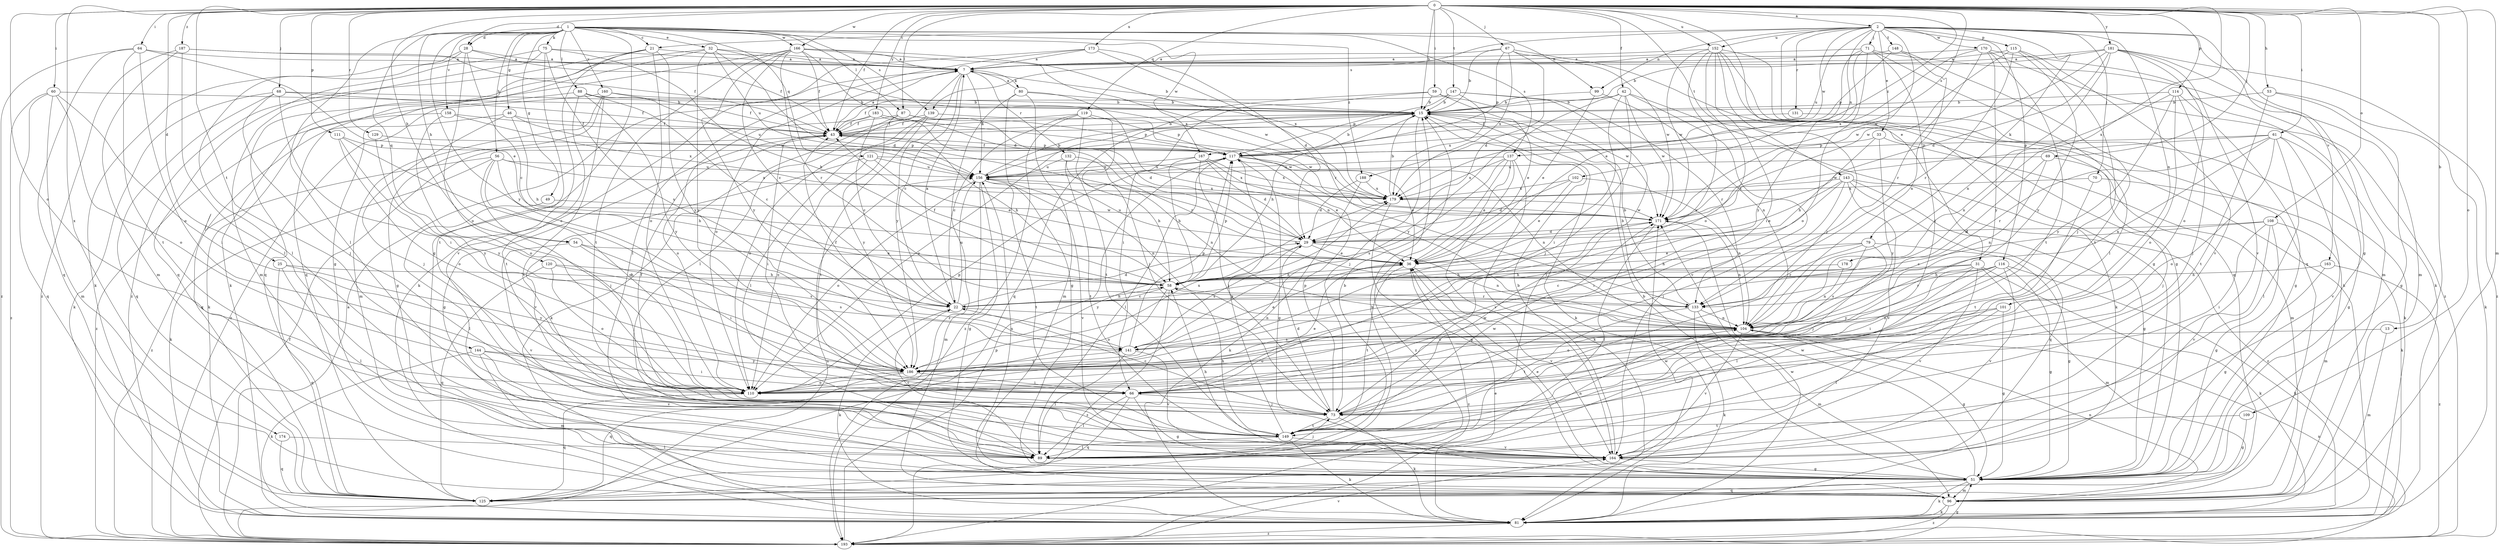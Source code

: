 strict digraph  {
0;
1;
2;
7;
13;
15;
21;
22;
25;
28;
29;
31;
32;
33;
36;
42;
43;
46;
49;
51;
53;
54;
56;
58;
59;
60;
61;
64;
66;
67;
68;
69;
70;
71;
73;
75;
79;
80;
81;
87;
88;
89;
96;
99;
101;
102;
104;
108;
109;
110;
111;
114;
115;
116;
117;
119;
120;
121;
125;
129;
131;
132;
133;
137;
139;
141;
143;
144;
147;
148;
149;
152;
156;
158;
160;
163;
164;
166;
167;
170;
171;
173;
174;
178;
179;
181;
183;
186;
187;
188;
193;
0 -> 2  [label=a];
0 -> 13  [label=b];
0 -> 15  [label=b];
0 -> 25  [label=d];
0 -> 28  [label=d];
0 -> 31  [label=e];
0 -> 42  [label=f];
0 -> 43  [label=f];
0 -> 53  [label=h];
0 -> 54  [label=h];
0 -> 59  [label=i];
0 -> 60  [label=i];
0 -> 61  [label=i];
0 -> 64  [label=i];
0 -> 67  [label=j];
0 -> 68  [label=j];
0 -> 69  [label=j];
0 -> 87  [label=l];
0 -> 96  [label=m];
0 -> 108  [label=o];
0 -> 109  [label=o];
0 -> 110  [label=o];
0 -> 111  [label=p];
0 -> 114  [label=p];
0 -> 119  [label=q];
0 -> 129  [label=r];
0 -> 137  [label=s];
0 -> 143  [label=t];
0 -> 144  [label=t];
0 -> 147  [label=t];
0 -> 152  [label=u];
0 -> 166  [label=w];
0 -> 173  [label=x];
0 -> 174  [label=x];
0 -> 178  [label=x];
0 -> 181  [label=y];
0 -> 183  [label=y];
0 -> 187  [label=z];
0 -> 188  [label=z];
1 -> 21  [label=c];
1 -> 28  [label=d];
1 -> 32  [label=e];
1 -> 46  [label=g];
1 -> 49  [label=g];
1 -> 51  [label=g];
1 -> 54  [label=h];
1 -> 56  [label=h];
1 -> 75  [label=k];
1 -> 87  [label=l];
1 -> 88  [label=l];
1 -> 89  [label=l];
1 -> 99  [label=n];
1 -> 120  [label=q];
1 -> 121  [label=q];
1 -> 137  [label=s];
1 -> 139  [label=s];
1 -> 158  [label=v];
1 -> 160  [label=v];
1 -> 166  [label=w];
1 -> 167  [label=w];
1 -> 186  [label=y];
1 -> 188  [label=z];
2 -> 21  [label=c];
2 -> 33  [label=e];
2 -> 51  [label=g];
2 -> 70  [label=j];
2 -> 71  [label=j];
2 -> 79  [label=k];
2 -> 99  [label=n];
2 -> 101  [label=n];
2 -> 102  [label=n];
2 -> 115  [label=p];
2 -> 116  [label=p];
2 -> 125  [label=q];
2 -> 131  [label=r];
2 -> 139  [label=s];
2 -> 148  [label=t];
2 -> 152  [label=u];
2 -> 156  [label=u];
2 -> 163  [label=v];
2 -> 167  [label=w];
2 -> 170  [label=w];
2 -> 171  [label=w];
7 -> 15  [label=b];
7 -> 22  [label=c];
7 -> 80  [label=k];
7 -> 89  [label=l];
7 -> 110  [label=o];
7 -> 132  [label=r];
7 -> 156  [label=u];
7 -> 186  [label=y];
13 -> 96  [label=m];
13 -> 141  [label=s];
15 -> 43  [label=f];
15 -> 58  [label=h];
15 -> 73  [label=j];
15 -> 81  [label=k];
15 -> 110  [label=o];
21 -> 7  [label=a];
21 -> 81  [label=k];
21 -> 110  [label=o];
21 -> 164  [label=v];
21 -> 186  [label=y];
21 -> 193  [label=z];
22 -> 7  [label=a];
22 -> 29  [label=d];
22 -> 58  [label=h];
22 -> 81  [label=k];
22 -> 104  [label=n];
22 -> 156  [label=u];
25 -> 58  [label=h];
25 -> 89  [label=l];
25 -> 125  [label=q];
25 -> 186  [label=y];
28 -> 7  [label=a];
28 -> 22  [label=c];
28 -> 43  [label=f];
28 -> 81  [label=k];
28 -> 89  [label=l];
28 -> 110  [label=o];
29 -> 36  [label=e];
29 -> 104  [label=n];
29 -> 141  [label=s];
29 -> 156  [label=u];
29 -> 186  [label=y];
31 -> 22  [label=c];
31 -> 58  [label=h];
31 -> 73  [label=j];
31 -> 81  [label=k];
31 -> 89  [label=l];
31 -> 96  [label=m];
31 -> 164  [label=v];
32 -> 7  [label=a];
32 -> 29  [label=d];
32 -> 51  [label=g];
32 -> 125  [label=q];
32 -> 156  [label=u];
32 -> 179  [label=x];
32 -> 186  [label=y];
33 -> 58  [label=h];
33 -> 96  [label=m];
33 -> 117  [label=p];
33 -> 186  [label=y];
36 -> 58  [label=h];
36 -> 149  [label=t];
36 -> 164  [label=v];
36 -> 193  [label=z];
42 -> 15  [label=b];
42 -> 66  [label=i];
42 -> 73  [label=j];
42 -> 81  [label=k];
42 -> 164  [label=v];
42 -> 171  [label=w];
42 -> 186  [label=y];
43 -> 7  [label=a];
43 -> 15  [label=b];
43 -> 51  [label=g];
43 -> 58  [label=h];
43 -> 66  [label=i];
43 -> 117  [label=p];
46 -> 43  [label=f];
46 -> 58  [label=h];
46 -> 73  [label=j];
46 -> 125  [label=q];
46 -> 156  [label=u];
49 -> 89  [label=l];
49 -> 171  [label=w];
51 -> 15  [label=b];
51 -> 36  [label=e];
51 -> 81  [label=k];
51 -> 96  [label=m];
51 -> 125  [label=q];
51 -> 156  [label=u];
51 -> 171  [label=w];
53 -> 15  [label=b];
53 -> 51  [label=g];
53 -> 81  [label=k];
53 -> 149  [label=t];
54 -> 36  [label=e];
54 -> 66  [label=i];
54 -> 141  [label=s];
54 -> 164  [label=v];
56 -> 58  [label=h];
56 -> 73  [label=j];
56 -> 81  [label=k];
56 -> 110  [label=o];
56 -> 156  [label=u];
56 -> 179  [label=x];
56 -> 193  [label=z];
58 -> 22  [label=c];
58 -> 43  [label=f];
58 -> 110  [label=o];
58 -> 117  [label=p];
58 -> 133  [label=r];
58 -> 179  [label=x];
58 -> 193  [label=z];
59 -> 15  [label=b];
59 -> 36  [label=e];
59 -> 66  [label=i];
59 -> 125  [label=q];
59 -> 171  [label=w];
60 -> 15  [label=b];
60 -> 66  [label=i];
60 -> 96  [label=m];
60 -> 110  [label=o];
60 -> 125  [label=q];
60 -> 193  [label=z];
61 -> 51  [label=g];
61 -> 89  [label=l];
61 -> 104  [label=n];
61 -> 110  [label=o];
61 -> 117  [label=p];
61 -> 133  [label=r];
61 -> 164  [label=v];
61 -> 171  [label=w];
64 -> 7  [label=a];
64 -> 36  [label=e];
64 -> 110  [label=o];
64 -> 125  [label=q];
64 -> 149  [label=t];
64 -> 193  [label=z];
66 -> 36  [label=e];
66 -> 51  [label=g];
66 -> 73  [label=j];
66 -> 89  [label=l];
66 -> 125  [label=q];
67 -> 7  [label=a];
67 -> 15  [label=b];
67 -> 29  [label=d];
67 -> 51  [label=g];
67 -> 117  [label=p];
67 -> 171  [label=w];
67 -> 179  [label=x];
68 -> 15  [label=b];
68 -> 43  [label=f];
68 -> 66  [label=i];
68 -> 73  [label=j];
68 -> 81  [label=k];
68 -> 125  [label=q];
69 -> 22  [label=c];
69 -> 73  [label=j];
69 -> 104  [label=n];
69 -> 156  [label=u];
70 -> 81  [label=k];
70 -> 149  [label=t];
70 -> 179  [label=x];
71 -> 7  [label=a];
71 -> 36  [label=e];
71 -> 66  [label=i];
71 -> 89  [label=l];
71 -> 110  [label=o];
71 -> 186  [label=y];
71 -> 193  [label=z];
73 -> 22  [label=c];
73 -> 29  [label=d];
73 -> 43  [label=f];
73 -> 81  [label=k];
73 -> 117  [label=p];
73 -> 149  [label=t];
73 -> 171  [label=w];
75 -> 7  [label=a];
75 -> 58  [label=h];
75 -> 96  [label=m];
75 -> 125  [label=q];
75 -> 141  [label=s];
75 -> 149  [label=t];
79 -> 36  [label=e];
79 -> 51  [label=g];
79 -> 58  [label=h];
79 -> 73  [label=j];
79 -> 133  [label=r];
79 -> 141  [label=s];
80 -> 7  [label=a];
80 -> 15  [label=b];
80 -> 51  [label=g];
80 -> 96  [label=m];
80 -> 104  [label=n];
80 -> 193  [label=z];
81 -> 36  [label=e];
81 -> 171  [label=w];
81 -> 193  [label=z];
87 -> 29  [label=d];
87 -> 43  [label=f];
87 -> 81  [label=k];
87 -> 117  [label=p];
87 -> 186  [label=y];
88 -> 15  [label=b];
88 -> 22  [label=c];
88 -> 81  [label=k];
88 -> 149  [label=t];
88 -> 156  [label=u];
88 -> 186  [label=y];
89 -> 15  [label=b];
89 -> 22  [label=c];
89 -> 73  [label=j];
89 -> 104  [label=n];
96 -> 81  [label=k];
96 -> 104  [label=n];
96 -> 193  [label=z];
99 -> 15  [label=b];
99 -> 36  [label=e];
99 -> 104  [label=n];
101 -> 51  [label=g];
101 -> 89  [label=l];
101 -> 104  [label=n];
101 -> 110  [label=o];
102 -> 29  [label=d];
102 -> 36  [label=e];
102 -> 104  [label=n];
102 -> 179  [label=x];
104 -> 15  [label=b];
104 -> 51  [label=g];
104 -> 110  [label=o];
104 -> 141  [label=s];
104 -> 164  [label=v];
108 -> 22  [label=c];
108 -> 29  [label=d];
108 -> 51  [label=g];
108 -> 66  [label=i];
108 -> 96  [label=m];
108 -> 164  [label=v];
109 -> 51  [label=g];
109 -> 149  [label=t];
110 -> 117  [label=p];
110 -> 125  [label=q];
111 -> 22  [label=c];
111 -> 110  [label=o];
111 -> 117  [label=p];
111 -> 186  [label=y];
114 -> 15  [label=b];
114 -> 51  [label=g];
114 -> 73  [label=j];
114 -> 104  [label=n];
114 -> 110  [label=o];
114 -> 186  [label=y];
115 -> 7  [label=a];
115 -> 73  [label=j];
115 -> 133  [label=r];
115 -> 164  [label=v];
115 -> 171  [label=w];
115 -> 186  [label=y];
116 -> 51  [label=g];
116 -> 58  [label=h];
116 -> 66  [label=i];
116 -> 81  [label=k];
116 -> 133  [label=r];
116 -> 164  [label=v];
116 -> 186  [label=y];
117 -> 15  [label=b];
117 -> 36  [label=e];
117 -> 43  [label=f];
117 -> 51  [label=g];
117 -> 89  [label=l];
117 -> 104  [label=n];
117 -> 156  [label=u];
119 -> 22  [label=c];
119 -> 43  [label=f];
119 -> 73  [label=j];
119 -> 117  [label=p];
119 -> 149  [label=t];
119 -> 193  [label=z];
120 -> 58  [label=h];
120 -> 110  [label=o];
120 -> 125  [label=q];
120 -> 141  [label=s];
121 -> 36  [label=e];
121 -> 110  [label=o];
121 -> 156  [label=u];
121 -> 164  [label=v];
121 -> 179  [label=x];
125 -> 15  [label=b];
125 -> 171  [label=w];
129 -> 117  [label=p];
129 -> 186  [label=y];
131 -> 43  [label=f];
131 -> 81  [label=k];
132 -> 58  [label=h];
132 -> 104  [label=n];
132 -> 149  [label=t];
132 -> 156  [label=u];
133 -> 15  [label=b];
133 -> 81  [label=k];
133 -> 96  [label=m];
133 -> 104  [label=n];
133 -> 149  [label=t];
137 -> 36  [label=e];
137 -> 81  [label=k];
137 -> 141  [label=s];
137 -> 156  [label=u];
137 -> 164  [label=v];
137 -> 179  [label=x];
137 -> 193  [label=z];
139 -> 43  [label=f];
139 -> 89  [label=l];
139 -> 110  [label=o];
139 -> 149  [label=t];
139 -> 171  [label=w];
141 -> 36  [label=e];
141 -> 43  [label=f];
141 -> 89  [label=l];
141 -> 117  [label=p];
141 -> 164  [label=v];
141 -> 186  [label=y];
143 -> 36  [label=e];
143 -> 51  [label=g];
143 -> 66  [label=i];
143 -> 73  [label=j];
143 -> 125  [label=q];
143 -> 164  [label=v];
143 -> 179  [label=x];
143 -> 193  [label=z];
144 -> 66  [label=i];
144 -> 81  [label=k];
144 -> 96  [label=m];
144 -> 164  [label=v];
144 -> 186  [label=y];
147 -> 15  [label=b];
147 -> 43  [label=f];
147 -> 89  [label=l];
147 -> 117  [label=p];
147 -> 133  [label=r];
147 -> 179  [label=x];
148 -> 7  [label=a];
148 -> 104  [label=n];
148 -> 117  [label=p];
148 -> 149  [label=t];
149 -> 58  [label=h];
149 -> 81  [label=k];
149 -> 89  [label=l];
149 -> 117  [label=p];
149 -> 164  [label=v];
149 -> 171  [label=w];
152 -> 7  [label=a];
152 -> 51  [label=g];
152 -> 66  [label=i];
152 -> 73  [label=j];
152 -> 81  [label=k];
152 -> 110  [label=o];
152 -> 125  [label=q];
152 -> 171  [label=w];
152 -> 186  [label=y];
156 -> 15  [label=b];
156 -> 51  [label=g];
156 -> 96  [label=m];
156 -> 104  [label=n];
156 -> 110  [label=o];
156 -> 149  [label=t];
156 -> 164  [label=v];
156 -> 179  [label=x];
158 -> 43  [label=f];
158 -> 110  [label=o];
158 -> 179  [label=x];
158 -> 193  [label=z];
160 -> 15  [label=b];
160 -> 43  [label=f];
160 -> 51  [label=g];
160 -> 96  [label=m];
160 -> 164  [label=v];
160 -> 193  [label=z];
163 -> 51  [label=g];
163 -> 58  [label=h];
163 -> 193  [label=z];
164 -> 15  [label=b];
164 -> 51  [label=g];
164 -> 58  [label=h];
166 -> 7  [label=a];
166 -> 22  [label=c];
166 -> 29  [label=d];
166 -> 43  [label=f];
166 -> 125  [label=q];
166 -> 133  [label=r];
166 -> 149  [label=t];
166 -> 171  [label=w];
166 -> 179  [label=x];
166 -> 186  [label=y];
167 -> 29  [label=d];
167 -> 36  [label=e];
167 -> 58  [label=h];
167 -> 73  [label=j];
167 -> 156  [label=u];
167 -> 179  [label=x];
170 -> 7  [label=a];
170 -> 81  [label=k];
170 -> 96  [label=m];
170 -> 133  [label=r];
170 -> 149  [label=t];
170 -> 179  [label=x];
170 -> 186  [label=y];
171 -> 29  [label=d];
171 -> 89  [label=l];
171 -> 104  [label=n];
173 -> 7  [label=a];
173 -> 29  [label=d];
173 -> 81  [label=k];
173 -> 89  [label=l];
173 -> 133  [label=r];
174 -> 89  [label=l];
174 -> 125  [label=q];
178 -> 58  [label=h];
178 -> 104  [label=n];
179 -> 15  [label=b];
179 -> 51  [label=g];
179 -> 171  [label=w];
181 -> 7  [label=a];
181 -> 15  [label=b];
181 -> 29  [label=d];
181 -> 96  [label=m];
181 -> 104  [label=n];
181 -> 110  [label=o];
181 -> 164  [label=v];
181 -> 171  [label=w];
181 -> 193  [label=z];
183 -> 22  [label=c];
183 -> 43  [label=f];
183 -> 110  [label=o];
183 -> 133  [label=r];
183 -> 171  [label=w];
186 -> 66  [label=i];
186 -> 110  [label=o];
186 -> 125  [label=q];
186 -> 179  [label=x];
187 -> 7  [label=a];
187 -> 43  [label=f];
187 -> 89  [label=l];
187 -> 96  [label=m];
187 -> 193  [label=z];
188 -> 29  [label=d];
188 -> 81  [label=k];
188 -> 179  [label=x];
193 -> 7  [label=a];
193 -> 43  [label=f];
193 -> 51  [label=g];
193 -> 104  [label=n];
193 -> 117  [label=p];
193 -> 156  [label=u];
193 -> 164  [label=v];
}

